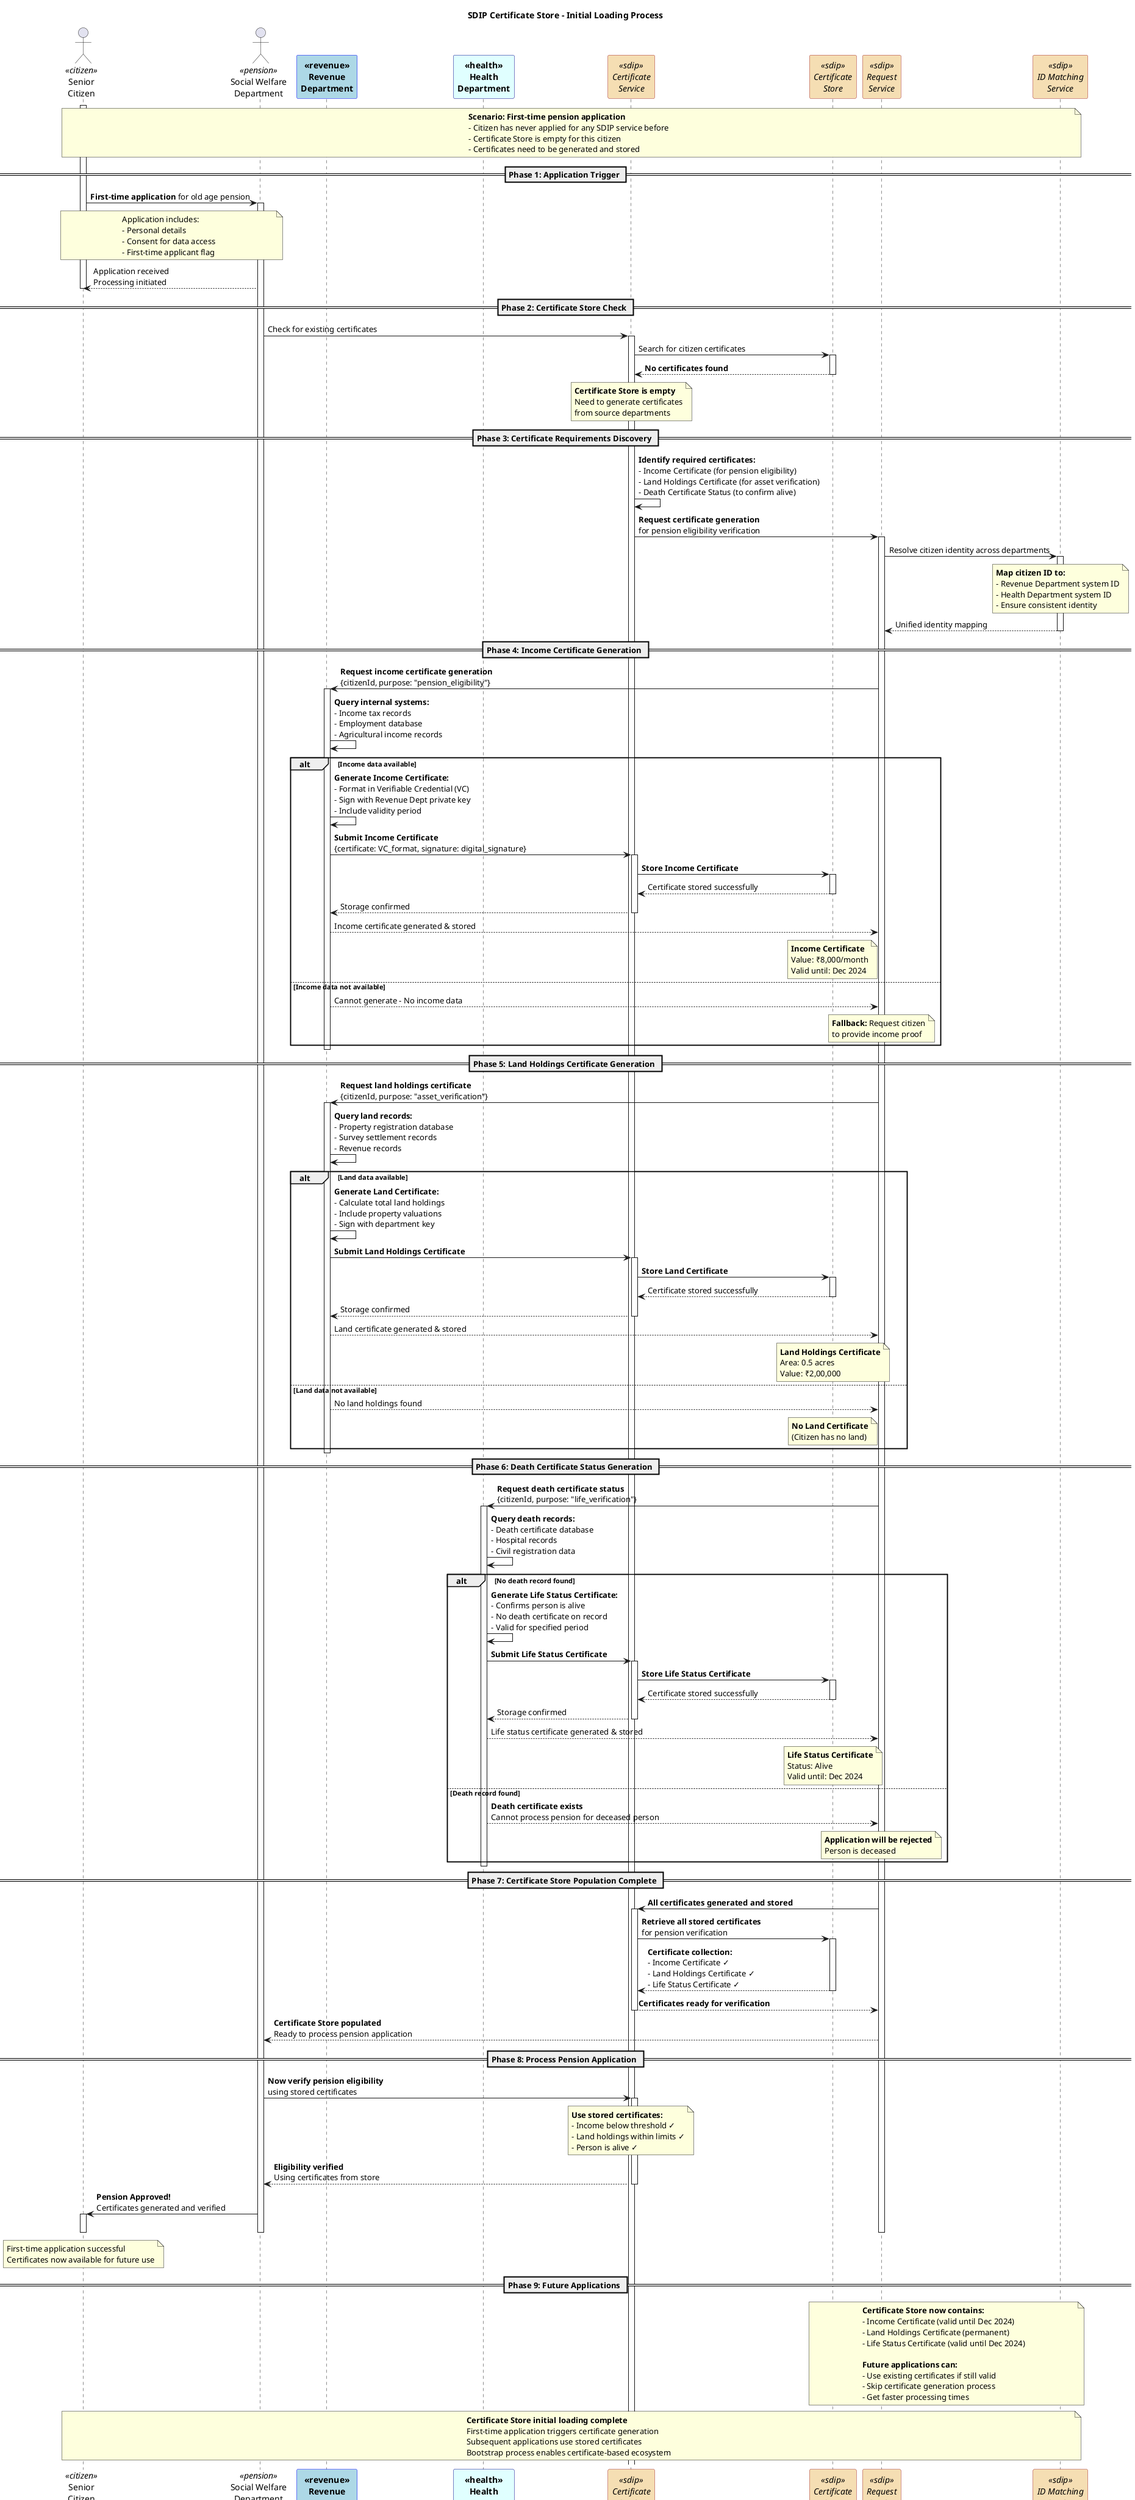 @startuml
title SDIP Certificate Store - Initial Loading Process

skinparam participant {
    BackgroundColor<<revenue>> lightblue
    BorderColor<<revenue>> blue
    FontStyle<<revenue>> bold
}

skinparam participant {
    BackgroundColor<<health>> lightcyan
    BorderColor<<health>> darkblue
    FontStyle<<health>> bold
}

skinparam participant {
    BackgroundColor<<pension>> lightgreen
    BorderColor<<pension>> green
    FontStyle<<pension>> bold
}

skinparam participant {
    BackgroundColor<<citizen>> lightyellow
    BorderColor<<citizen>> orange
    FontStyle<<citizen>> bold
}

skinparam participant {
    BackgroundColor<<sdip>> wheat
    BorderColor<<sdip>> brown
    FontStyle<<sdip>> italic
}

actor Citizen as "Senior\nCitizen" <<citizen>>
actor PensionDept as "Social Welfare\nDepartment" <<pension>>
participant RevenueDept as "Revenue\nDepartment" <<revenue>>
participant HealthDept as "Health\nDepartment" <<health>>

participant CertificateService as "Certificate\nService" <<sdip>>
participant CertificateStore as "Certificate\nStore" <<sdip>>
participant RequestService as "Request\nService" <<sdip>>
participant IDMatchingService as "ID Matching\nService" <<sdip>>

note over Citizen, IDMatchingService
**Scenario: First-time pension application**
- Citizen has never applied for any SDIP service before
- Certificate Store is empty for this citizen
- Certificates need to be generated and stored
end note

== Phase 1: Application Trigger ==

activate Citizen
Citizen -> PensionDept: **First-time application** for old age pension
activate PensionDept
note over Citizen, PensionDept: Application includes:\n- Personal details\n- Consent for data access\n- First-time applicant flag

PensionDept --> Citizen: Application received\nProcessing initiated
deactivate Citizen

== Phase 2: Certificate Store Check ==

PensionDept -> CertificateService: Check for existing certificates
activate CertificateService
CertificateService -> CertificateStore: Search for citizen certificates
activate CertificateStore
CertificateStore --> CertificateService: **No certificates found**
deactivate CertificateStore

note over CertificateService: **Certificate Store is empty**\nNeed to generate certificates\nfrom source departments

== Phase 3: Certificate Requirements Discovery ==

CertificateService -> CertificateService: **Identify required certificates:**\n- Income Certificate (for pension eligibility)\n- Land Holdings Certificate (for asset verification)\n- Death Certificate Status (to confirm alive)

CertificateService -> RequestService: **Request certificate generation**\nfor pension eligibility verification
activate RequestService

RequestService -> IDMatchingService: Resolve citizen identity across departments
activate IDMatchingService
note over IDMatchingService: **Map citizen ID to:**\n- Revenue Department system ID\n- Health Department system ID\n- Ensure consistent identity
IDMatchingService --> RequestService: Unified identity mapping
deactivate IDMatchingService

== Phase 4: Income Certificate Generation ==

RequestService -> RevenueDept: **Request income certificate generation**\n{citizenId, purpose: "pension_eligibility"}
activate RevenueDept

RevenueDept -> RevenueDept: **Query internal systems:**\n- Income tax records\n- Employment database\n- Agricultural income records

alt Income data available
    RevenueDept -> RevenueDept: **Generate Income Certificate:**\n- Format in Verifiable Credential (VC)\n- Sign with Revenue Dept private key\n- Include validity period
    
    RevenueDept -> CertificateService: **Submit Income Certificate**\n{certificate: VC_format, signature: digital_signature}
    activate CertificateService
    CertificateService -> CertificateStore: **Store Income Certificate**
    activate CertificateStore
    CertificateStore --> CertificateService: Certificate stored successfully
    deactivate CertificateStore
    CertificateService --> RevenueDept: Storage confirmed
    deactivate CertificateService
    
    RevenueDept --> RequestService: Income certificate generated & stored
    note over CertificateStore: **Income Certificate**\nValue: ₹8,000/month\nValid until: Dec 2024
else Income data not available
    RevenueDept --> RequestService: Cannot generate - No income data
    note over RequestService: **Fallback:** Request citizen\nto provide income proof
end
deactivate RevenueDept

== Phase 5: Land Holdings Certificate Generation ==

RequestService -> RevenueDept: **Request land holdings certificate**\n{citizenId, purpose: "asset_verification"}
activate RevenueDept

RevenueDept -> RevenueDept: **Query land records:**\n- Property registration database\n- Survey settlement records\n- Revenue records

alt Land data available
    RevenueDept -> RevenueDept: **Generate Land Certificate:**\n- Calculate total land holdings\n- Include property valuations\n- Sign with department key
    
    RevenueDept -> CertificateService: **Submit Land Holdings Certificate**
    activate CertificateService
    CertificateService -> CertificateStore: **Store Land Certificate**
    activate CertificateStore
    CertificateStore --> CertificateService: Certificate stored successfully
    deactivate CertificateStore
    CertificateService --> RevenueDept: Storage confirmed
    deactivate CertificateService
    
    RevenueDept --> RequestService: Land certificate generated & stored
    note over CertificateStore: **Land Holdings Certificate**\nArea: 0.5 acres\nValue: ₹2,00,000
else Land data not available
    RevenueDept --> RequestService: No land holdings found
    note over CertificateStore: **No Land Certificate**\n(Citizen has no land)
end
deactivate RevenueDept

== Phase 6: Death Certificate Status Generation ==

RequestService -> HealthDept: **Request death certificate status**\n{citizenId, purpose: "life_verification"}
activate HealthDept

HealthDept -> HealthDept: **Query death records:**\n- Death certificate database\n- Hospital records\n- Civil registration data

alt No death record found
    HealthDept -> HealthDept: **Generate Life Status Certificate:**\n- Confirms person is alive\n- No death certificate on record\n- Valid for specified period
    
    HealthDept -> CertificateService: **Submit Life Status Certificate**
    activate CertificateService
    CertificateService -> CertificateStore: **Store Life Status Certificate**
    activate CertificateStore
    CertificateStore --> CertificateService: Certificate stored successfully
    deactivate CertificateStore
    CertificateService --> HealthDept: Storage confirmed
    deactivate CertificateService
    
    HealthDept --> RequestService: Life status certificate generated & stored
    note over CertificateStore: **Life Status Certificate**\nStatus: Alive\nValid until: Dec 2024
else Death record found
    HealthDept --> RequestService: **Death certificate exists**\nCannot process pension for deceased person
    note over RequestService: **Application will be rejected**\nPerson is deceased
end
deactivate HealthDept

== Phase 7: Certificate Store Population Complete ==

RequestService -> CertificateService: **All certificates generated and stored**
activate CertificateService
CertificateService -> CertificateStore: **Retrieve all stored certificates**\nfor pension verification
activate CertificateStore
CertificateStore --> CertificateService: **Certificate collection:**\n- Income Certificate ✓\n- Land Holdings Certificate ✓\n- Life Status Certificate ✓
deactivate CertificateStore

CertificateService --> RequestService: **Certificates ready for verification**
deactivate CertificateService
RequestService --> PensionDept: **Certificate Store populated**\nReady to process pension application

== Phase 8: Process Pension Application ==

PensionDept -> CertificateService: **Now verify pension eligibility**\nusing stored certificates
activate CertificateService
note over CertificateService: **Use stored certificates:**\n- Income below threshold ✓\n- Land holdings within limits ✓\n- Person is alive ✓

CertificateService --> PensionDept: **Eligibility verified**\nUsing certificates from store
deactivate CertificateService

PensionDept -> Citizen: **Pension Approved!**\nCertificates generated and verified
activate Citizen
note over Citizen: First-time application successful\nCertificates now available for future use

deactivate RequestService
deactivate PensionDept
deactivate Citizen

== Phase 9: Future Applications ==

note over CertificateStore, IDMatchingService
**Certificate Store now contains:**
- Income Certificate (valid until Dec 2024)
- Land Holdings Certificate (permanent)
- Life Status Certificate (valid until Dec 2024)

**Future applications can:**
- Use existing certificates if still valid
- Skip certificate generation process
- Get faster processing times
end note

note over Citizen, IDMatchingService: **Certificate Store initial loading complete**\nFirst-time application triggers certificate generation\nSubsequent applications use stored certificates\nBootstrap process enables certificate-based ecosystem

@enduml